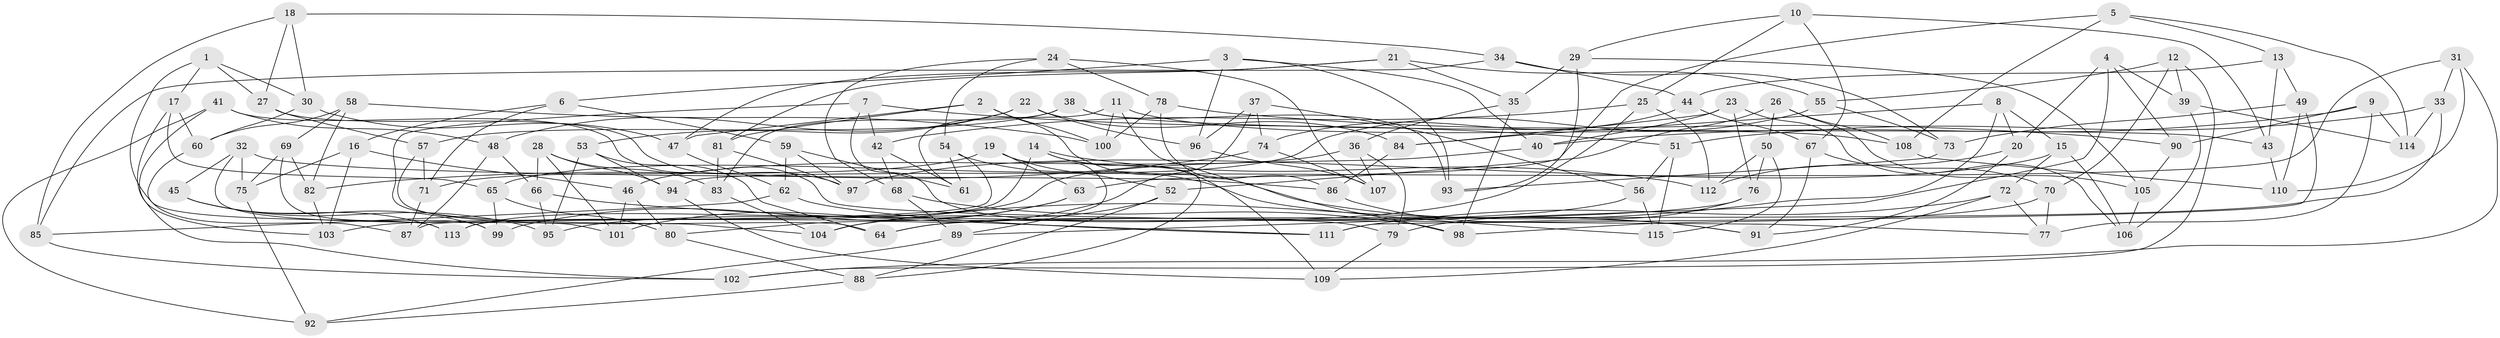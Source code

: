 // coarse degree distribution, {5: 0.23529411764705882, 3: 0.14705882352941177, 4: 0.23529411764705882, 6: 0.08823529411764706, 2: 0.029411764705882353, 10: 0.058823529411764705, 11: 0.058823529411764705, 8: 0.08823529411764706, 14: 0.029411764705882353, 7: 0.029411764705882353}
// Generated by graph-tools (version 1.1) at 2025/01/03/04/25 22:01:47]
// undirected, 115 vertices, 230 edges
graph export_dot {
graph [start="1"]
  node [color=gray90,style=filled];
  1;
  2;
  3;
  4;
  5;
  6;
  7;
  8;
  9;
  10;
  11;
  12;
  13;
  14;
  15;
  16;
  17;
  18;
  19;
  20;
  21;
  22;
  23;
  24;
  25;
  26;
  27;
  28;
  29;
  30;
  31;
  32;
  33;
  34;
  35;
  36;
  37;
  38;
  39;
  40;
  41;
  42;
  43;
  44;
  45;
  46;
  47;
  48;
  49;
  50;
  51;
  52;
  53;
  54;
  55;
  56;
  57;
  58;
  59;
  60;
  61;
  62;
  63;
  64;
  65;
  66;
  67;
  68;
  69;
  70;
  71;
  72;
  73;
  74;
  75;
  76;
  77;
  78;
  79;
  80;
  81;
  82;
  83;
  84;
  85;
  86;
  87;
  88;
  89;
  90;
  91;
  92;
  93;
  94;
  95;
  96;
  97;
  98;
  99;
  100;
  101;
  102;
  103;
  104;
  105;
  106;
  107;
  108;
  109;
  110;
  111;
  112;
  113;
  114;
  115;
  1 -- 17;
  1 -- 113;
  1 -- 30;
  1 -- 27;
  2 -- 91;
  2 -- 47;
  2 -- 81;
  2 -- 100;
  3 -- 6;
  3 -- 96;
  3 -- 40;
  3 -- 93;
  4 -- 89;
  4 -- 39;
  4 -- 20;
  4 -- 90;
  5 -- 13;
  5 -- 108;
  5 -- 114;
  5 -- 63;
  6 -- 16;
  6 -- 71;
  6 -- 59;
  7 -- 104;
  7 -- 51;
  7 -- 79;
  7 -- 42;
  8 -- 84;
  8 -- 15;
  8 -- 104;
  8 -- 20;
  9 -- 114;
  9 -- 40;
  9 -- 90;
  9 -- 77;
  10 -- 25;
  10 -- 43;
  10 -- 29;
  10 -- 67;
  11 -- 100;
  11 -- 61;
  11 -- 98;
  11 -- 108;
  12 -- 70;
  12 -- 55;
  12 -- 39;
  12 -- 102;
  13 -- 43;
  13 -- 49;
  13 -- 44;
  14 -- 113;
  14 -- 109;
  14 -- 112;
  14 -- 88;
  15 -- 97;
  15 -- 72;
  15 -- 106;
  16 -- 75;
  16 -- 103;
  16 -- 46;
  17 -- 65;
  17 -- 60;
  17 -- 103;
  18 -- 85;
  18 -- 30;
  18 -- 34;
  18 -- 27;
  19 -- 89;
  19 -- 63;
  19 -- 52;
  19 -- 71;
  20 -- 112;
  20 -- 91;
  21 -- 55;
  21 -- 47;
  21 -- 81;
  21 -- 35;
  22 -- 48;
  22 -- 53;
  22 -- 96;
  22 -- 84;
  23 -- 76;
  23 -- 84;
  23 -- 106;
  23 -- 40;
  24 -- 54;
  24 -- 78;
  24 -- 107;
  24 -- 68;
  25 -- 112;
  25 -- 42;
  25 -- 95;
  26 -- 105;
  26 -- 108;
  26 -- 50;
  26 -- 52;
  27 -- 97;
  27 -- 57;
  28 -- 94;
  28 -- 101;
  28 -- 83;
  28 -- 66;
  29 -- 35;
  29 -- 93;
  29 -- 105;
  30 -- 60;
  30 -- 47;
  31 -- 102;
  31 -- 94;
  31 -- 110;
  31 -- 33;
  32 -- 45;
  32 -- 75;
  32 -- 101;
  32 -- 86;
  33 -- 64;
  33 -- 114;
  33 -- 51;
  34 -- 73;
  34 -- 44;
  34 -- 85;
  35 -- 98;
  35 -- 36;
  36 -- 107;
  36 -- 79;
  36 -- 46;
  37 -- 80;
  37 -- 56;
  37 -- 74;
  37 -- 96;
  38 -- 43;
  38 -- 83;
  38 -- 93;
  38 -- 57;
  39 -- 106;
  39 -- 114;
  40 -- 113;
  41 -- 48;
  41 -- 92;
  41 -- 102;
  41 -- 77;
  42 -- 68;
  42 -- 61;
  43 -- 110;
  44 -- 67;
  44 -- 74;
  45 -- 99;
  45 -- 113;
  45 -- 95;
  46 -- 101;
  46 -- 80;
  47 -- 62;
  48 -- 87;
  48 -- 66;
  49 -- 111;
  49 -- 73;
  49 -- 110;
  50 -- 115;
  50 -- 76;
  50 -- 112;
  51 -- 56;
  51 -- 115;
  52 -- 104;
  52 -- 88;
  53 -- 95;
  53 -- 64;
  53 -- 94;
  54 -- 115;
  54 -- 87;
  54 -- 61;
  55 -- 73;
  55 -- 65;
  56 -- 64;
  56 -- 115;
  57 -- 64;
  57 -- 71;
  58 -- 60;
  58 -- 82;
  58 -- 100;
  58 -- 69;
  59 -- 61;
  59 -- 97;
  59 -- 62;
  60 -- 87;
  62 -- 85;
  62 -- 111;
  63 -- 101;
  63 -- 99;
  65 -- 80;
  65 -- 99;
  66 -- 95;
  66 -- 111;
  67 -- 70;
  67 -- 91;
  68 -- 98;
  68 -- 89;
  69 -- 99;
  69 -- 82;
  69 -- 75;
  70 -- 77;
  70 -- 98;
  71 -- 87;
  72 -- 109;
  72 -- 111;
  72 -- 77;
  73 -- 93;
  74 -- 82;
  74 -- 107;
  75 -- 92;
  76 -- 103;
  76 -- 79;
  78 -- 100;
  78 -- 90;
  78 -- 86;
  79 -- 109;
  80 -- 88;
  81 -- 97;
  81 -- 83;
  82 -- 103;
  83 -- 104;
  84 -- 86;
  85 -- 102;
  86 -- 91;
  88 -- 92;
  89 -- 92;
  90 -- 105;
  94 -- 109;
  96 -- 107;
  105 -- 106;
  108 -- 110;
}
